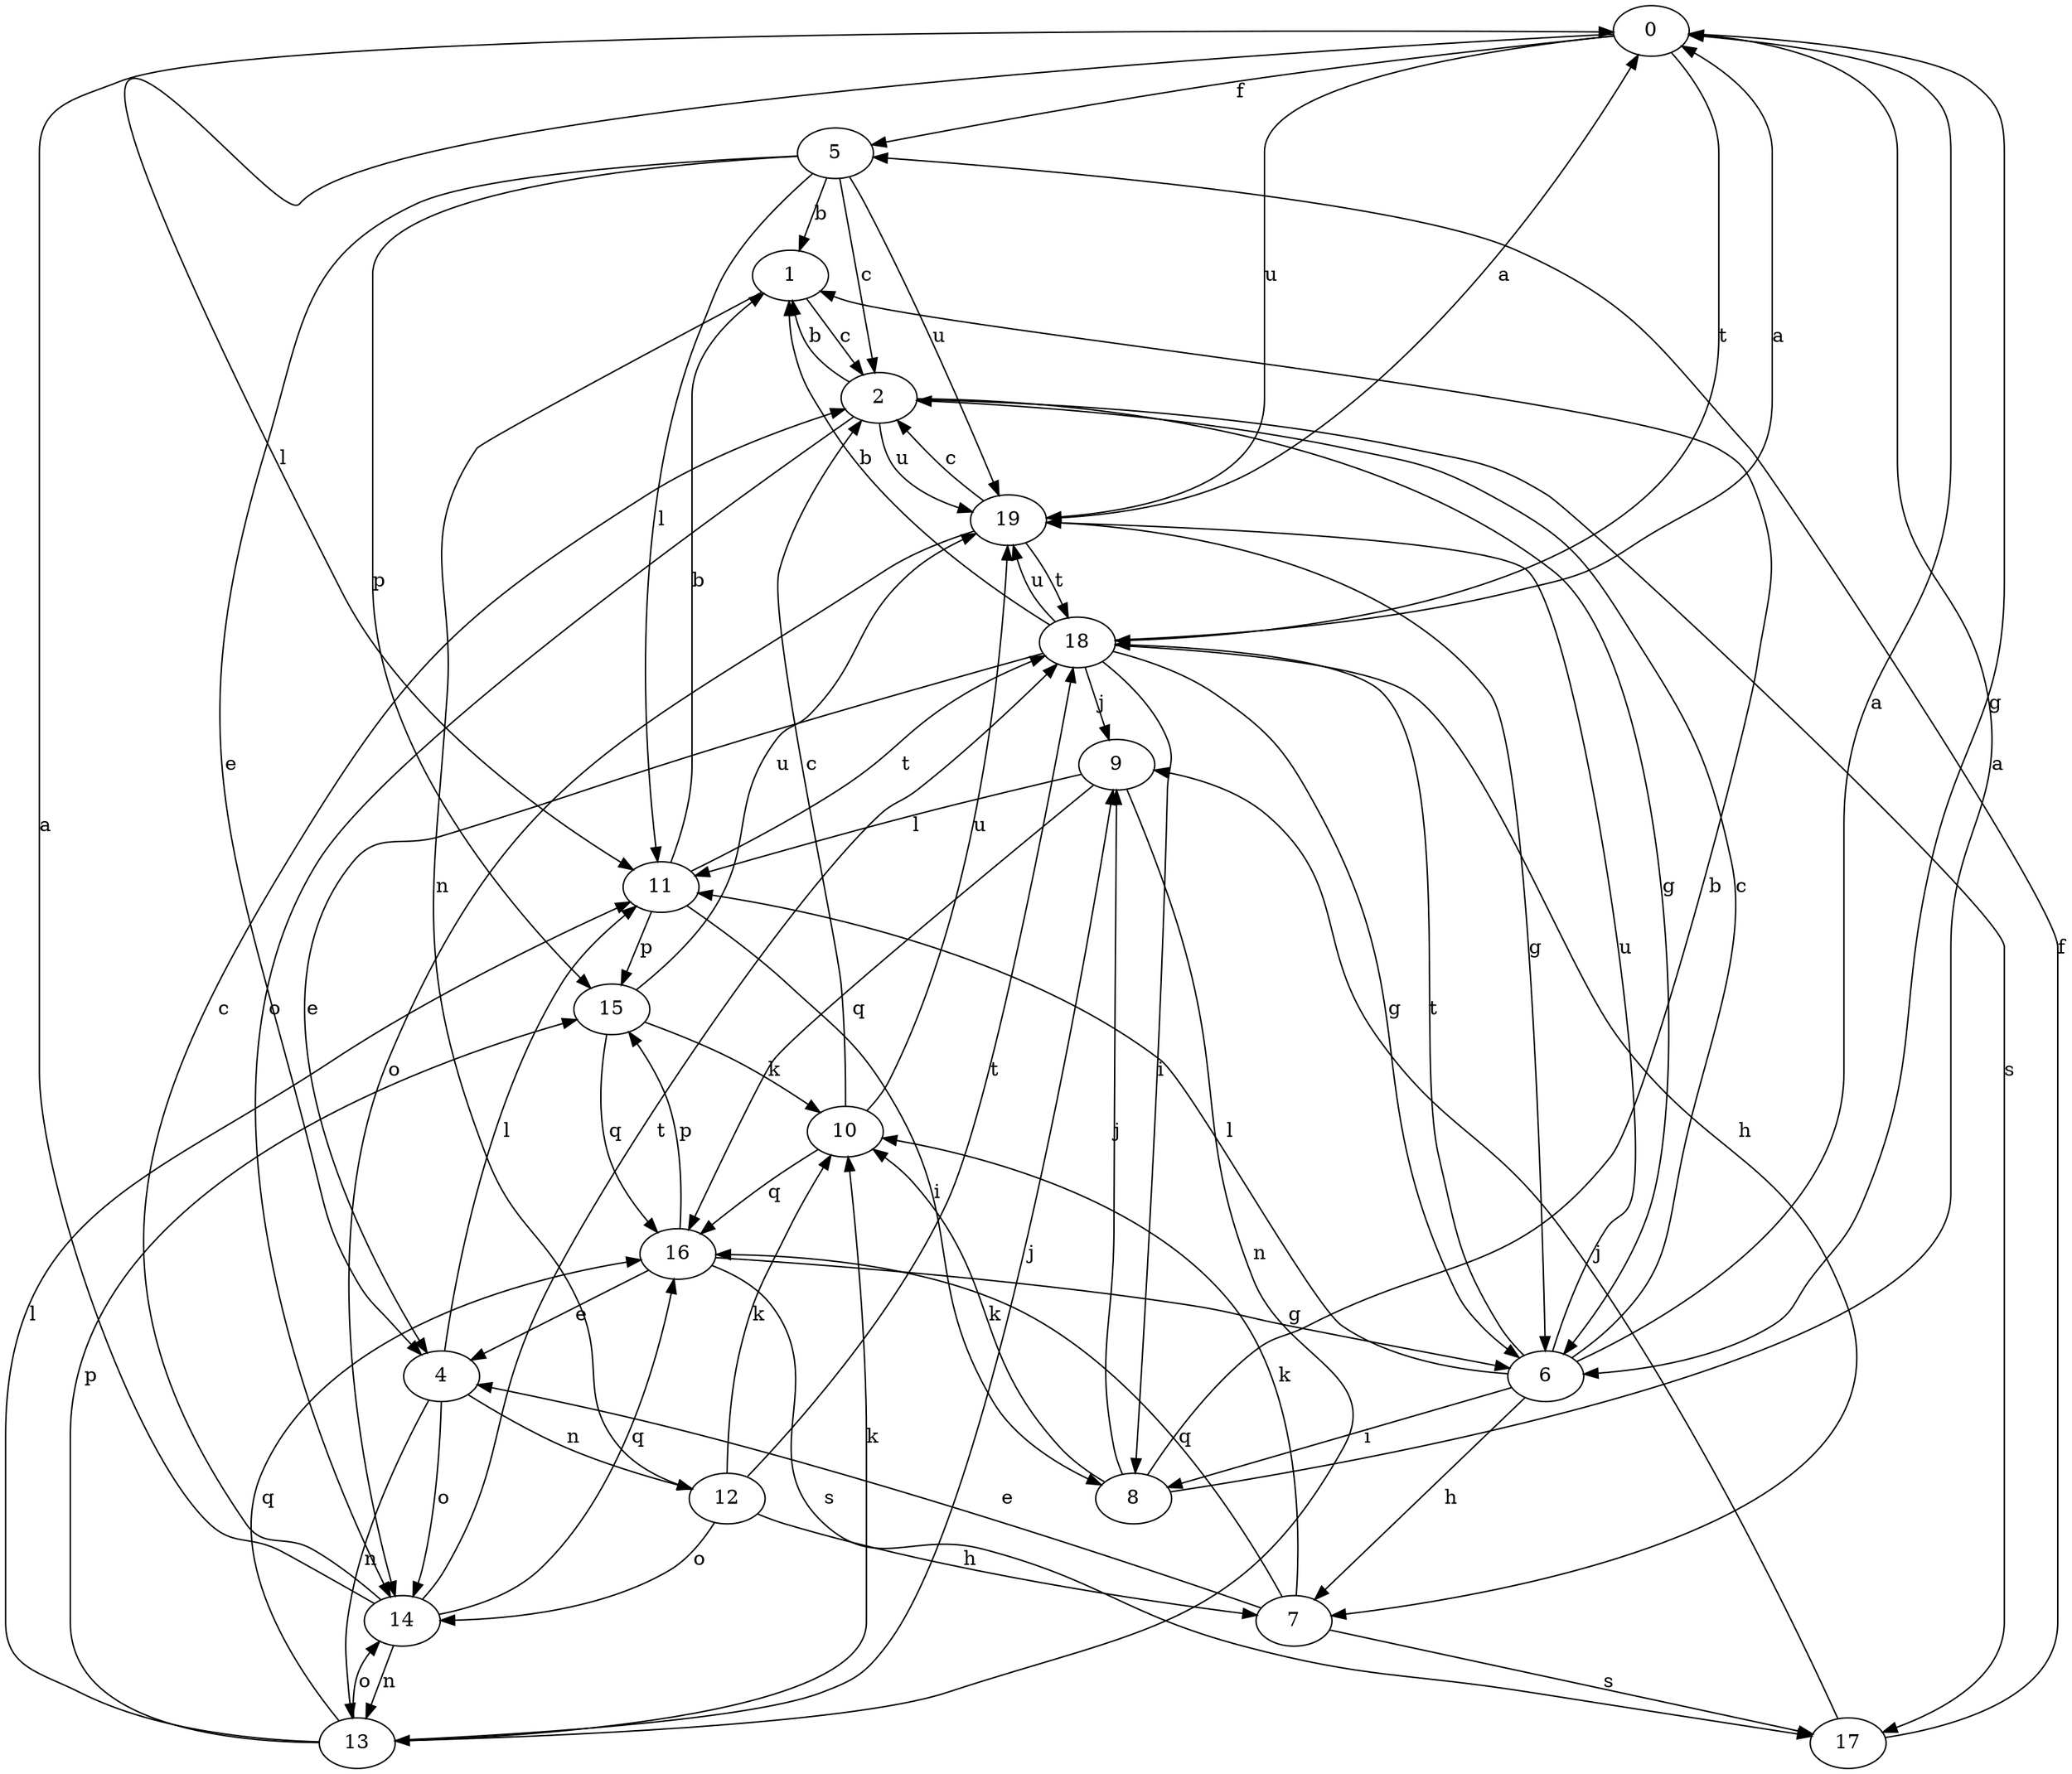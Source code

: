 strict digraph  {
0;
1;
2;
4;
5;
6;
7;
8;
9;
10;
11;
12;
13;
14;
15;
16;
17;
18;
19;
0 -> 5  [label=f];
0 -> 6  [label=g];
0 -> 11  [label=l];
0 -> 18  [label=t];
0 -> 19  [label=u];
1 -> 2  [label=c];
1 -> 12  [label=n];
2 -> 1  [label=b];
2 -> 6  [label=g];
2 -> 14  [label=o];
2 -> 17  [label=s];
2 -> 19  [label=u];
4 -> 11  [label=l];
4 -> 12  [label=n];
4 -> 13  [label=n];
4 -> 14  [label=o];
5 -> 1  [label=b];
5 -> 2  [label=c];
5 -> 4  [label=e];
5 -> 11  [label=l];
5 -> 15  [label=p];
5 -> 19  [label=u];
6 -> 0  [label=a];
6 -> 2  [label=c];
6 -> 7  [label=h];
6 -> 8  [label=i];
6 -> 11  [label=l];
6 -> 18  [label=t];
6 -> 19  [label=u];
7 -> 4  [label=e];
7 -> 10  [label=k];
7 -> 16  [label=q];
7 -> 17  [label=s];
8 -> 0  [label=a];
8 -> 1  [label=b];
8 -> 9  [label=j];
8 -> 10  [label=k];
9 -> 11  [label=l];
9 -> 13  [label=n];
9 -> 16  [label=q];
10 -> 2  [label=c];
10 -> 16  [label=q];
10 -> 19  [label=u];
11 -> 1  [label=b];
11 -> 8  [label=i];
11 -> 15  [label=p];
11 -> 18  [label=t];
12 -> 7  [label=h];
12 -> 10  [label=k];
12 -> 14  [label=o];
12 -> 18  [label=t];
13 -> 9  [label=j];
13 -> 10  [label=k];
13 -> 11  [label=l];
13 -> 14  [label=o];
13 -> 15  [label=p];
13 -> 16  [label=q];
14 -> 0  [label=a];
14 -> 2  [label=c];
14 -> 13  [label=n];
14 -> 16  [label=q];
14 -> 18  [label=t];
15 -> 10  [label=k];
15 -> 16  [label=q];
15 -> 19  [label=u];
16 -> 4  [label=e];
16 -> 6  [label=g];
16 -> 15  [label=p];
16 -> 17  [label=s];
17 -> 5  [label=f];
17 -> 9  [label=j];
18 -> 0  [label=a];
18 -> 1  [label=b];
18 -> 4  [label=e];
18 -> 6  [label=g];
18 -> 7  [label=h];
18 -> 8  [label=i];
18 -> 9  [label=j];
18 -> 19  [label=u];
19 -> 0  [label=a];
19 -> 2  [label=c];
19 -> 6  [label=g];
19 -> 14  [label=o];
19 -> 18  [label=t];
}
